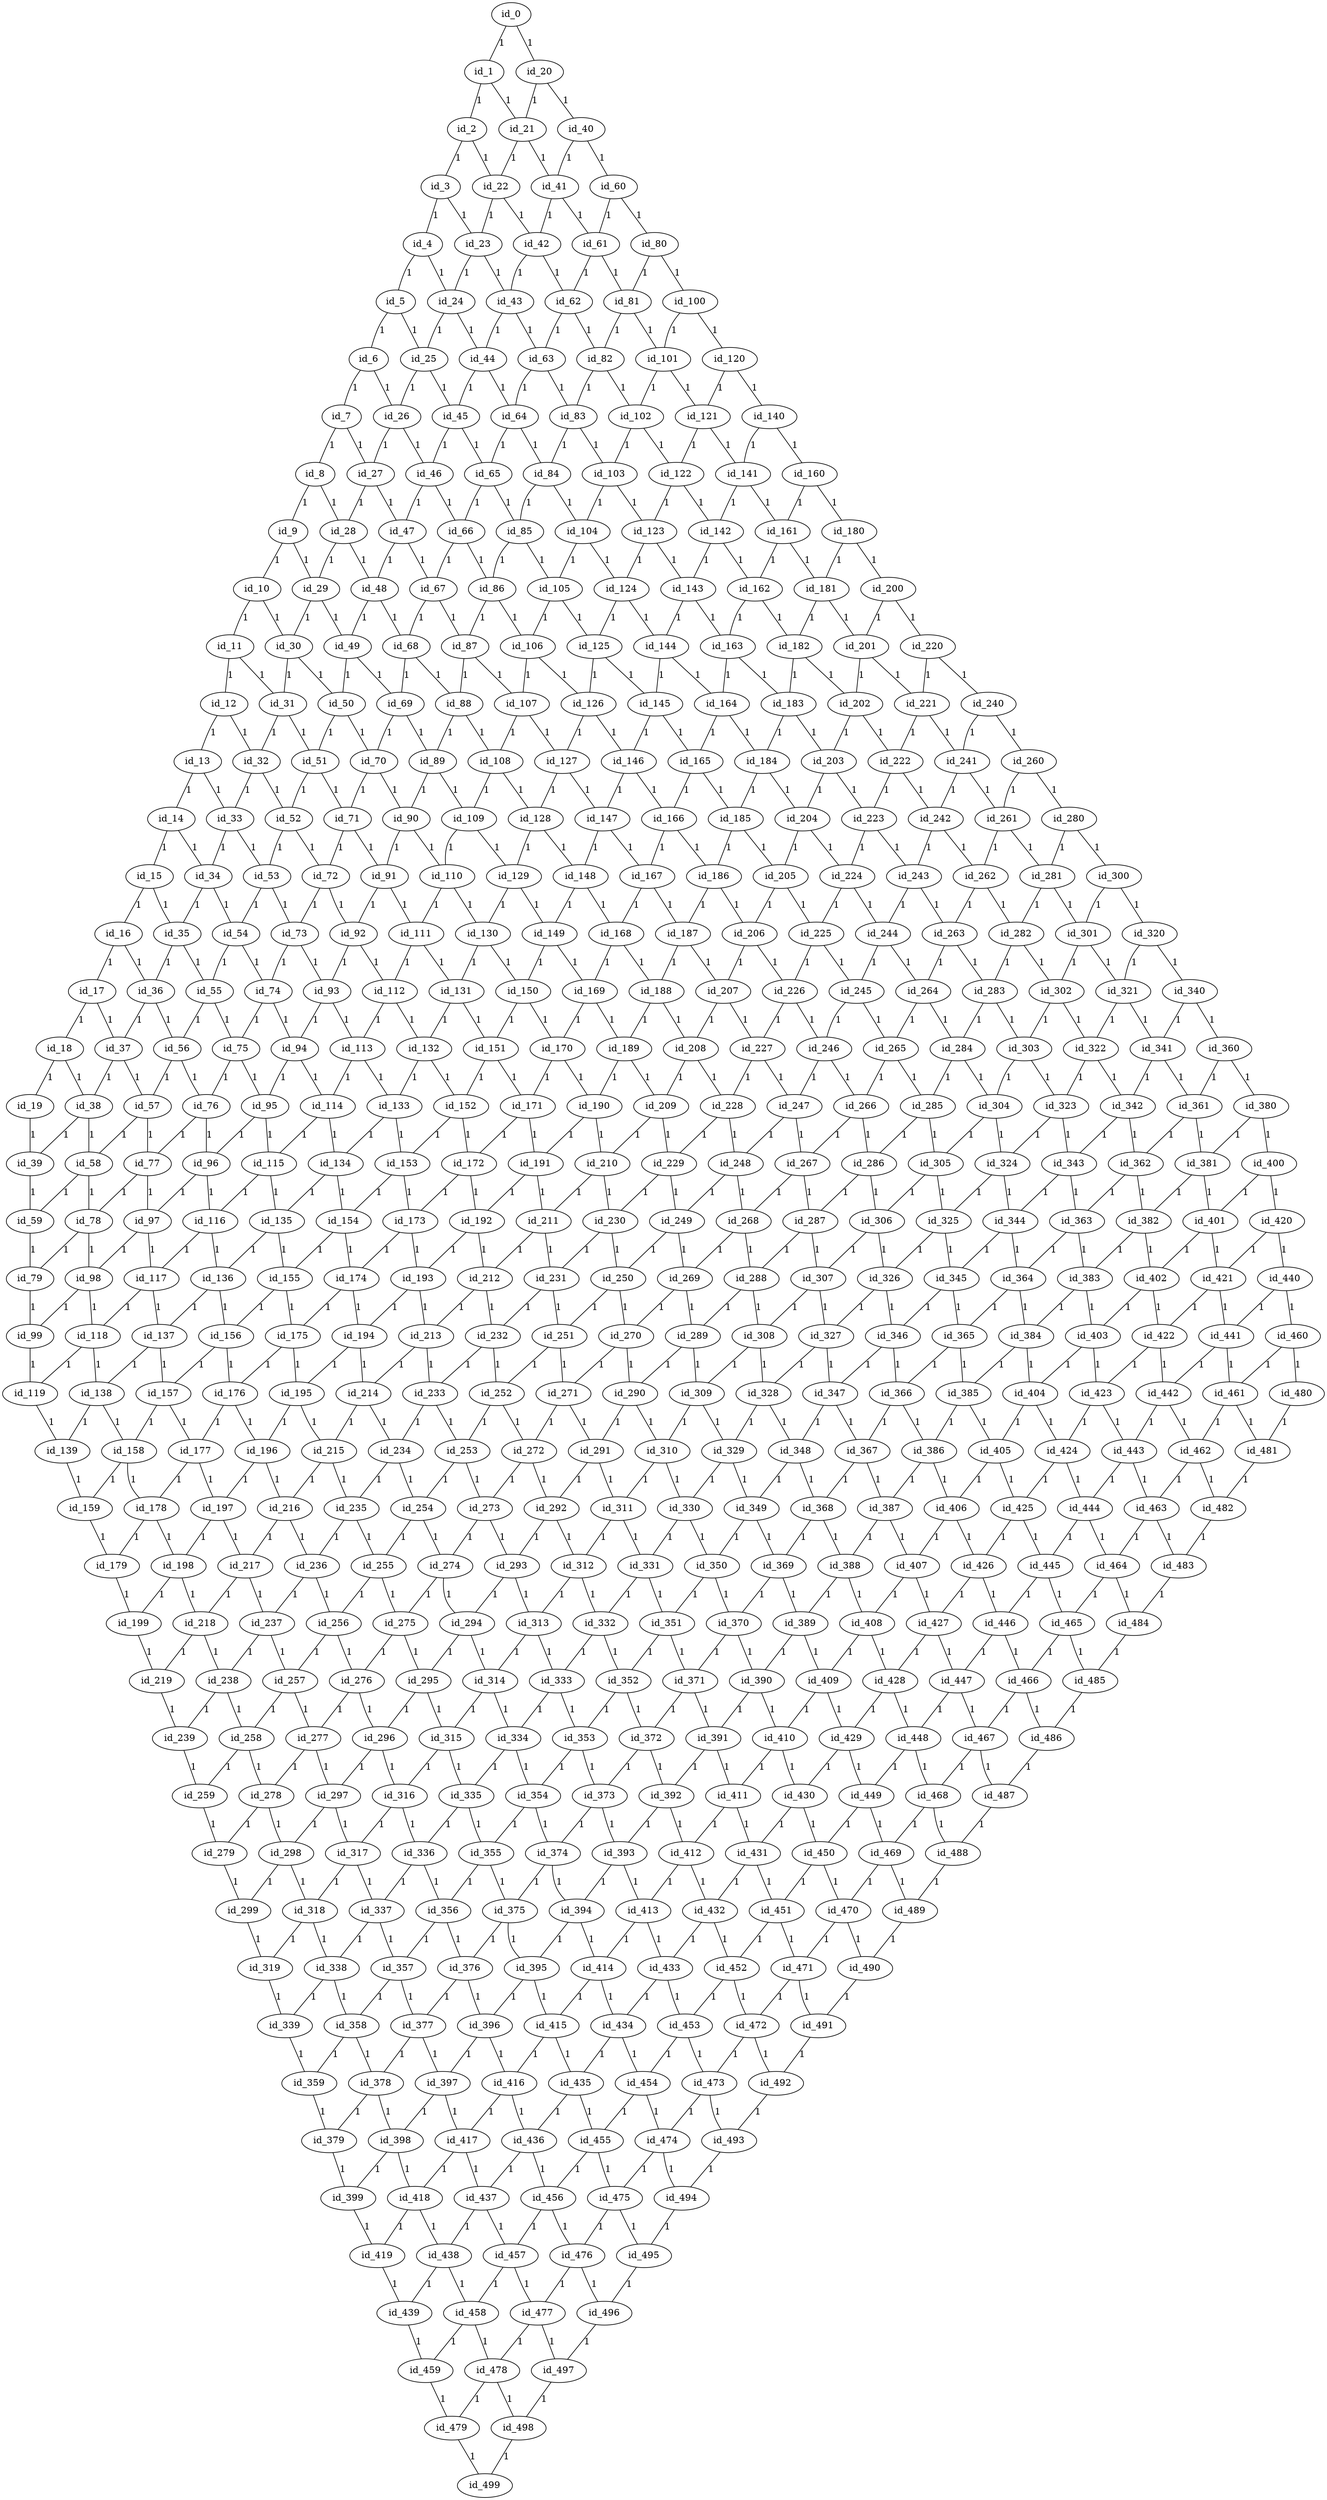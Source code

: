 graph GR{
id_0;
id_1;
id_2;
id_3;
id_4;
id_5;
id_6;
id_7;
id_8;
id_9;
id_10;
id_11;
id_12;
id_13;
id_14;
id_15;
id_16;
id_17;
id_18;
id_19;
id_20;
id_21;
id_22;
id_23;
id_24;
id_25;
id_26;
id_27;
id_28;
id_29;
id_30;
id_31;
id_32;
id_33;
id_34;
id_35;
id_36;
id_37;
id_38;
id_39;
id_40;
id_41;
id_42;
id_43;
id_44;
id_45;
id_46;
id_47;
id_48;
id_49;
id_50;
id_51;
id_52;
id_53;
id_54;
id_55;
id_56;
id_57;
id_58;
id_59;
id_60;
id_61;
id_62;
id_63;
id_64;
id_65;
id_66;
id_67;
id_68;
id_69;
id_70;
id_71;
id_72;
id_73;
id_74;
id_75;
id_76;
id_77;
id_78;
id_79;
id_80;
id_81;
id_82;
id_83;
id_84;
id_85;
id_86;
id_87;
id_88;
id_89;
id_90;
id_91;
id_92;
id_93;
id_94;
id_95;
id_96;
id_97;
id_98;
id_99;
id_100;
id_101;
id_102;
id_103;
id_104;
id_105;
id_106;
id_107;
id_108;
id_109;
id_110;
id_111;
id_112;
id_113;
id_114;
id_115;
id_116;
id_117;
id_118;
id_119;
id_120;
id_121;
id_122;
id_123;
id_124;
id_125;
id_126;
id_127;
id_128;
id_129;
id_130;
id_131;
id_132;
id_133;
id_134;
id_135;
id_136;
id_137;
id_138;
id_139;
id_140;
id_141;
id_142;
id_143;
id_144;
id_145;
id_146;
id_147;
id_148;
id_149;
id_150;
id_151;
id_152;
id_153;
id_154;
id_155;
id_156;
id_157;
id_158;
id_159;
id_160;
id_161;
id_162;
id_163;
id_164;
id_165;
id_166;
id_167;
id_168;
id_169;
id_170;
id_171;
id_172;
id_173;
id_174;
id_175;
id_176;
id_177;
id_178;
id_179;
id_180;
id_181;
id_182;
id_183;
id_184;
id_185;
id_186;
id_187;
id_188;
id_189;
id_190;
id_191;
id_192;
id_193;
id_194;
id_195;
id_196;
id_197;
id_198;
id_199;
id_200;
id_201;
id_202;
id_203;
id_204;
id_205;
id_206;
id_207;
id_208;
id_209;
id_210;
id_211;
id_212;
id_213;
id_214;
id_215;
id_216;
id_217;
id_218;
id_219;
id_220;
id_221;
id_222;
id_223;
id_224;
id_225;
id_226;
id_227;
id_228;
id_229;
id_230;
id_231;
id_232;
id_233;
id_234;
id_235;
id_236;
id_237;
id_238;
id_239;
id_240;
id_241;
id_242;
id_243;
id_244;
id_245;
id_246;
id_247;
id_248;
id_249;
id_250;
id_251;
id_252;
id_253;
id_254;
id_255;
id_256;
id_257;
id_258;
id_259;
id_260;
id_261;
id_262;
id_263;
id_264;
id_265;
id_266;
id_267;
id_268;
id_269;
id_270;
id_271;
id_272;
id_273;
id_274;
id_275;
id_276;
id_277;
id_278;
id_279;
id_280;
id_281;
id_282;
id_283;
id_284;
id_285;
id_286;
id_287;
id_288;
id_289;
id_290;
id_291;
id_292;
id_293;
id_294;
id_295;
id_296;
id_297;
id_298;
id_299;
id_300;
id_301;
id_302;
id_303;
id_304;
id_305;
id_306;
id_307;
id_308;
id_309;
id_310;
id_311;
id_312;
id_313;
id_314;
id_315;
id_316;
id_317;
id_318;
id_319;
id_320;
id_321;
id_322;
id_323;
id_324;
id_325;
id_326;
id_327;
id_328;
id_329;
id_330;
id_331;
id_332;
id_333;
id_334;
id_335;
id_336;
id_337;
id_338;
id_339;
id_340;
id_341;
id_342;
id_343;
id_344;
id_345;
id_346;
id_347;
id_348;
id_349;
id_350;
id_351;
id_352;
id_353;
id_354;
id_355;
id_356;
id_357;
id_358;
id_359;
id_360;
id_361;
id_362;
id_363;
id_364;
id_365;
id_366;
id_367;
id_368;
id_369;
id_370;
id_371;
id_372;
id_373;
id_374;
id_375;
id_376;
id_377;
id_378;
id_379;
id_380;
id_381;
id_382;
id_383;
id_384;
id_385;
id_386;
id_387;
id_388;
id_389;
id_390;
id_391;
id_392;
id_393;
id_394;
id_395;
id_396;
id_397;
id_398;
id_399;
id_400;
id_401;
id_402;
id_403;
id_404;
id_405;
id_406;
id_407;
id_408;
id_409;
id_410;
id_411;
id_412;
id_413;
id_414;
id_415;
id_416;
id_417;
id_418;
id_419;
id_420;
id_421;
id_422;
id_423;
id_424;
id_425;
id_426;
id_427;
id_428;
id_429;
id_430;
id_431;
id_432;
id_433;
id_434;
id_435;
id_436;
id_437;
id_438;
id_439;
id_440;
id_441;
id_442;
id_443;
id_444;
id_445;
id_446;
id_447;
id_448;
id_449;
id_450;
id_451;
id_452;
id_453;
id_454;
id_455;
id_456;
id_457;
id_458;
id_459;
id_460;
id_461;
id_462;
id_463;
id_464;
id_465;
id_466;
id_467;
id_468;
id_469;
id_470;
id_471;
id_472;
id_473;
id_474;
id_475;
id_476;
id_477;
id_478;
id_479;
id_480;
id_481;
id_482;
id_483;
id_484;
id_485;
id_486;
id_487;
id_488;
id_489;
id_490;
id_491;
id_492;
id_493;
id_494;
id_495;
id_496;
id_497;
id_498;
id_499;
id_0--id_1[label=1];
id_1--id_2[label=1];
id_2--id_3[label=1];
id_3--id_4[label=1];
id_4--id_5[label=1];
id_5--id_6[label=1];
id_6--id_7[label=1];
id_7--id_8[label=1];
id_8--id_9[label=1];
id_9--id_10[label=1];
id_10--id_11[label=1];
id_11--id_12[label=1];
id_12--id_13[label=1];
id_13--id_14[label=1];
id_14--id_15[label=1];
id_15--id_16[label=1];
id_16--id_17[label=1];
id_17--id_18[label=1];
id_18--id_19[label=1];
id_20--id_21[label=1];
id_21--id_22[label=1];
id_22--id_23[label=1];
id_23--id_24[label=1];
id_24--id_25[label=1];
id_25--id_26[label=1];
id_26--id_27[label=1];
id_27--id_28[label=1];
id_28--id_29[label=1];
id_29--id_30[label=1];
id_30--id_31[label=1];
id_31--id_32[label=1];
id_32--id_33[label=1];
id_33--id_34[label=1];
id_34--id_35[label=1];
id_35--id_36[label=1];
id_36--id_37[label=1];
id_37--id_38[label=1];
id_38--id_39[label=1];
id_40--id_41[label=1];
id_41--id_42[label=1];
id_42--id_43[label=1];
id_43--id_44[label=1];
id_44--id_45[label=1];
id_45--id_46[label=1];
id_46--id_47[label=1];
id_47--id_48[label=1];
id_48--id_49[label=1];
id_49--id_50[label=1];
id_50--id_51[label=1];
id_51--id_52[label=1];
id_52--id_53[label=1];
id_53--id_54[label=1];
id_54--id_55[label=1];
id_55--id_56[label=1];
id_56--id_57[label=1];
id_57--id_58[label=1];
id_58--id_59[label=1];
id_60--id_61[label=1];
id_61--id_62[label=1];
id_62--id_63[label=1];
id_63--id_64[label=1];
id_64--id_65[label=1];
id_65--id_66[label=1];
id_66--id_67[label=1];
id_67--id_68[label=1];
id_68--id_69[label=1];
id_69--id_70[label=1];
id_70--id_71[label=1];
id_71--id_72[label=1];
id_72--id_73[label=1];
id_73--id_74[label=1];
id_74--id_75[label=1];
id_75--id_76[label=1];
id_76--id_77[label=1];
id_77--id_78[label=1];
id_78--id_79[label=1];
id_80--id_81[label=1];
id_81--id_82[label=1];
id_82--id_83[label=1];
id_83--id_84[label=1];
id_84--id_85[label=1];
id_85--id_86[label=1];
id_86--id_87[label=1];
id_87--id_88[label=1];
id_88--id_89[label=1];
id_89--id_90[label=1];
id_90--id_91[label=1];
id_91--id_92[label=1];
id_92--id_93[label=1];
id_93--id_94[label=1];
id_94--id_95[label=1];
id_95--id_96[label=1];
id_96--id_97[label=1];
id_97--id_98[label=1];
id_98--id_99[label=1];
id_100--id_101[label=1];
id_101--id_102[label=1];
id_102--id_103[label=1];
id_103--id_104[label=1];
id_104--id_105[label=1];
id_105--id_106[label=1];
id_106--id_107[label=1];
id_107--id_108[label=1];
id_108--id_109[label=1];
id_109--id_110[label=1];
id_110--id_111[label=1];
id_111--id_112[label=1];
id_112--id_113[label=1];
id_113--id_114[label=1];
id_114--id_115[label=1];
id_115--id_116[label=1];
id_116--id_117[label=1];
id_117--id_118[label=1];
id_118--id_119[label=1];
id_120--id_121[label=1];
id_121--id_122[label=1];
id_122--id_123[label=1];
id_123--id_124[label=1];
id_124--id_125[label=1];
id_125--id_126[label=1];
id_126--id_127[label=1];
id_127--id_128[label=1];
id_128--id_129[label=1];
id_129--id_130[label=1];
id_130--id_131[label=1];
id_131--id_132[label=1];
id_132--id_133[label=1];
id_133--id_134[label=1];
id_134--id_135[label=1];
id_135--id_136[label=1];
id_136--id_137[label=1];
id_137--id_138[label=1];
id_138--id_139[label=1];
id_140--id_141[label=1];
id_141--id_142[label=1];
id_142--id_143[label=1];
id_143--id_144[label=1];
id_144--id_145[label=1];
id_145--id_146[label=1];
id_146--id_147[label=1];
id_147--id_148[label=1];
id_148--id_149[label=1];
id_149--id_150[label=1];
id_150--id_151[label=1];
id_151--id_152[label=1];
id_152--id_153[label=1];
id_153--id_154[label=1];
id_154--id_155[label=1];
id_155--id_156[label=1];
id_156--id_157[label=1];
id_157--id_158[label=1];
id_158--id_159[label=1];
id_160--id_161[label=1];
id_161--id_162[label=1];
id_162--id_163[label=1];
id_163--id_164[label=1];
id_164--id_165[label=1];
id_165--id_166[label=1];
id_166--id_167[label=1];
id_167--id_168[label=1];
id_168--id_169[label=1];
id_169--id_170[label=1];
id_170--id_171[label=1];
id_171--id_172[label=1];
id_172--id_173[label=1];
id_173--id_174[label=1];
id_174--id_175[label=1];
id_175--id_176[label=1];
id_176--id_177[label=1];
id_177--id_178[label=1];
id_178--id_179[label=1];
id_180--id_181[label=1];
id_181--id_182[label=1];
id_182--id_183[label=1];
id_183--id_184[label=1];
id_184--id_185[label=1];
id_185--id_186[label=1];
id_186--id_187[label=1];
id_187--id_188[label=1];
id_188--id_189[label=1];
id_189--id_190[label=1];
id_190--id_191[label=1];
id_191--id_192[label=1];
id_192--id_193[label=1];
id_193--id_194[label=1];
id_194--id_195[label=1];
id_195--id_196[label=1];
id_196--id_197[label=1];
id_197--id_198[label=1];
id_198--id_199[label=1];
id_200--id_201[label=1];
id_201--id_202[label=1];
id_202--id_203[label=1];
id_203--id_204[label=1];
id_204--id_205[label=1];
id_205--id_206[label=1];
id_206--id_207[label=1];
id_207--id_208[label=1];
id_208--id_209[label=1];
id_209--id_210[label=1];
id_210--id_211[label=1];
id_211--id_212[label=1];
id_212--id_213[label=1];
id_213--id_214[label=1];
id_214--id_215[label=1];
id_215--id_216[label=1];
id_216--id_217[label=1];
id_217--id_218[label=1];
id_218--id_219[label=1];
id_220--id_221[label=1];
id_221--id_222[label=1];
id_222--id_223[label=1];
id_223--id_224[label=1];
id_224--id_225[label=1];
id_225--id_226[label=1];
id_226--id_227[label=1];
id_227--id_228[label=1];
id_228--id_229[label=1];
id_229--id_230[label=1];
id_230--id_231[label=1];
id_231--id_232[label=1];
id_232--id_233[label=1];
id_233--id_234[label=1];
id_234--id_235[label=1];
id_235--id_236[label=1];
id_236--id_237[label=1];
id_237--id_238[label=1];
id_238--id_239[label=1];
id_240--id_241[label=1];
id_241--id_242[label=1];
id_242--id_243[label=1];
id_243--id_244[label=1];
id_244--id_245[label=1];
id_245--id_246[label=1];
id_246--id_247[label=1];
id_247--id_248[label=1];
id_248--id_249[label=1];
id_249--id_250[label=1];
id_250--id_251[label=1];
id_251--id_252[label=1];
id_252--id_253[label=1];
id_253--id_254[label=1];
id_254--id_255[label=1];
id_255--id_256[label=1];
id_256--id_257[label=1];
id_257--id_258[label=1];
id_258--id_259[label=1];
id_260--id_261[label=1];
id_261--id_262[label=1];
id_262--id_263[label=1];
id_263--id_264[label=1];
id_264--id_265[label=1];
id_265--id_266[label=1];
id_266--id_267[label=1];
id_267--id_268[label=1];
id_268--id_269[label=1];
id_269--id_270[label=1];
id_270--id_271[label=1];
id_271--id_272[label=1];
id_272--id_273[label=1];
id_273--id_274[label=1];
id_274--id_275[label=1];
id_275--id_276[label=1];
id_276--id_277[label=1];
id_277--id_278[label=1];
id_278--id_279[label=1];
id_280--id_281[label=1];
id_281--id_282[label=1];
id_282--id_283[label=1];
id_283--id_284[label=1];
id_284--id_285[label=1];
id_285--id_286[label=1];
id_286--id_287[label=1];
id_287--id_288[label=1];
id_288--id_289[label=1];
id_289--id_290[label=1];
id_290--id_291[label=1];
id_291--id_292[label=1];
id_292--id_293[label=1];
id_293--id_294[label=1];
id_294--id_295[label=1];
id_295--id_296[label=1];
id_296--id_297[label=1];
id_297--id_298[label=1];
id_298--id_299[label=1];
id_300--id_301[label=1];
id_301--id_302[label=1];
id_302--id_303[label=1];
id_303--id_304[label=1];
id_304--id_305[label=1];
id_305--id_306[label=1];
id_306--id_307[label=1];
id_307--id_308[label=1];
id_308--id_309[label=1];
id_309--id_310[label=1];
id_310--id_311[label=1];
id_311--id_312[label=1];
id_312--id_313[label=1];
id_313--id_314[label=1];
id_314--id_315[label=1];
id_315--id_316[label=1];
id_316--id_317[label=1];
id_317--id_318[label=1];
id_318--id_319[label=1];
id_320--id_321[label=1];
id_321--id_322[label=1];
id_322--id_323[label=1];
id_323--id_324[label=1];
id_324--id_325[label=1];
id_325--id_326[label=1];
id_326--id_327[label=1];
id_327--id_328[label=1];
id_328--id_329[label=1];
id_329--id_330[label=1];
id_330--id_331[label=1];
id_331--id_332[label=1];
id_332--id_333[label=1];
id_333--id_334[label=1];
id_334--id_335[label=1];
id_335--id_336[label=1];
id_336--id_337[label=1];
id_337--id_338[label=1];
id_338--id_339[label=1];
id_340--id_341[label=1];
id_341--id_342[label=1];
id_342--id_343[label=1];
id_343--id_344[label=1];
id_344--id_345[label=1];
id_345--id_346[label=1];
id_346--id_347[label=1];
id_347--id_348[label=1];
id_348--id_349[label=1];
id_349--id_350[label=1];
id_350--id_351[label=1];
id_351--id_352[label=1];
id_352--id_353[label=1];
id_353--id_354[label=1];
id_354--id_355[label=1];
id_355--id_356[label=1];
id_356--id_357[label=1];
id_357--id_358[label=1];
id_358--id_359[label=1];
id_360--id_361[label=1];
id_361--id_362[label=1];
id_362--id_363[label=1];
id_363--id_364[label=1];
id_364--id_365[label=1];
id_365--id_366[label=1];
id_366--id_367[label=1];
id_367--id_368[label=1];
id_368--id_369[label=1];
id_369--id_370[label=1];
id_370--id_371[label=1];
id_371--id_372[label=1];
id_372--id_373[label=1];
id_373--id_374[label=1];
id_374--id_375[label=1];
id_375--id_376[label=1];
id_376--id_377[label=1];
id_377--id_378[label=1];
id_378--id_379[label=1];
id_380--id_381[label=1];
id_381--id_382[label=1];
id_382--id_383[label=1];
id_383--id_384[label=1];
id_384--id_385[label=1];
id_385--id_386[label=1];
id_386--id_387[label=1];
id_387--id_388[label=1];
id_388--id_389[label=1];
id_389--id_390[label=1];
id_390--id_391[label=1];
id_391--id_392[label=1];
id_392--id_393[label=1];
id_393--id_394[label=1];
id_394--id_395[label=1];
id_395--id_396[label=1];
id_396--id_397[label=1];
id_397--id_398[label=1];
id_398--id_399[label=1];
id_400--id_401[label=1];
id_401--id_402[label=1];
id_402--id_403[label=1];
id_403--id_404[label=1];
id_404--id_405[label=1];
id_405--id_406[label=1];
id_406--id_407[label=1];
id_407--id_408[label=1];
id_408--id_409[label=1];
id_409--id_410[label=1];
id_410--id_411[label=1];
id_411--id_412[label=1];
id_412--id_413[label=1];
id_413--id_414[label=1];
id_414--id_415[label=1];
id_415--id_416[label=1];
id_416--id_417[label=1];
id_417--id_418[label=1];
id_418--id_419[label=1];
id_420--id_421[label=1];
id_421--id_422[label=1];
id_422--id_423[label=1];
id_423--id_424[label=1];
id_424--id_425[label=1];
id_425--id_426[label=1];
id_426--id_427[label=1];
id_427--id_428[label=1];
id_428--id_429[label=1];
id_429--id_430[label=1];
id_430--id_431[label=1];
id_431--id_432[label=1];
id_432--id_433[label=1];
id_433--id_434[label=1];
id_434--id_435[label=1];
id_435--id_436[label=1];
id_436--id_437[label=1];
id_437--id_438[label=1];
id_438--id_439[label=1];
id_440--id_441[label=1];
id_441--id_442[label=1];
id_442--id_443[label=1];
id_443--id_444[label=1];
id_444--id_445[label=1];
id_445--id_446[label=1];
id_446--id_447[label=1];
id_447--id_448[label=1];
id_448--id_449[label=1];
id_449--id_450[label=1];
id_450--id_451[label=1];
id_451--id_452[label=1];
id_452--id_453[label=1];
id_453--id_454[label=1];
id_454--id_455[label=1];
id_455--id_456[label=1];
id_456--id_457[label=1];
id_457--id_458[label=1];
id_458--id_459[label=1];
id_460--id_461[label=1];
id_461--id_462[label=1];
id_462--id_463[label=1];
id_463--id_464[label=1];
id_464--id_465[label=1];
id_465--id_466[label=1];
id_466--id_467[label=1];
id_467--id_468[label=1];
id_468--id_469[label=1];
id_469--id_470[label=1];
id_470--id_471[label=1];
id_471--id_472[label=1];
id_472--id_473[label=1];
id_473--id_474[label=1];
id_474--id_475[label=1];
id_475--id_476[label=1];
id_476--id_477[label=1];
id_477--id_478[label=1];
id_478--id_479[label=1];
id_480--id_481[label=1];
id_481--id_482[label=1];
id_482--id_483[label=1];
id_483--id_484[label=1];
id_484--id_485[label=1];
id_485--id_486[label=1];
id_486--id_487[label=1];
id_487--id_488[label=1];
id_488--id_489[label=1];
id_489--id_490[label=1];
id_490--id_491[label=1];
id_491--id_492[label=1];
id_492--id_493[label=1];
id_493--id_494[label=1];
id_494--id_495[label=1];
id_495--id_496[label=1];
id_496--id_497[label=1];
id_497--id_498[label=1];
id_498--id_499[label=1];
id_0--id_20[label=1];
id_1--id_21[label=1];
id_2--id_22[label=1];
id_3--id_23[label=1];
id_4--id_24[label=1];
id_5--id_25[label=1];
id_6--id_26[label=1];
id_7--id_27[label=1];
id_8--id_28[label=1];
id_9--id_29[label=1];
id_10--id_30[label=1];
id_11--id_31[label=1];
id_12--id_32[label=1];
id_13--id_33[label=1];
id_14--id_34[label=1];
id_15--id_35[label=1];
id_16--id_36[label=1];
id_17--id_37[label=1];
id_18--id_38[label=1];
id_19--id_39[label=1];
id_20--id_40[label=1];
id_21--id_41[label=1];
id_22--id_42[label=1];
id_23--id_43[label=1];
id_24--id_44[label=1];
id_25--id_45[label=1];
id_26--id_46[label=1];
id_27--id_47[label=1];
id_28--id_48[label=1];
id_29--id_49[label=1];
id_30--id_50[label=1];
id_31--id_51[label=1];
id_32--id_52[label=1];
id_33--id_53[label=1];
id_34--id_54[label=1];
id_35--id_55[label=1];
id_36--id_56[label=1];
id_37--id_57[label=1];
id_38--id_58[label=1];
id_39--id_59[label=1];
id_40--id_60[label=1];
id_41--id_61[label=1];
id_42--id_62[label=1];
id_43--id_63[label=1];
id_44--id_64[label=1];
id_45--id_65[label=1];
id_46--id_66[label=1];
id_47--id_67[label=1];
id_48--id_68[label=1];
id_49--id_69[label=1];
id_50--id_70[label=1];
id_51--id_71[label=1];
id_52--id_72[label=1];
id_53--id_73[label=1];
id_54--id_74[label=1];
id_55--id_75[label=1];
id_56--id_76[label=1];
id_57--id_77[label=1];
id_58--id_78[label=1];
id_59--id_79[label=1];
id_60--id_80[label=1];
id_61--id_81[label=1];
id_62--id_82[label=1];
id_63--id_83[label=1];
id_64--id_84[label=1];
id_65--id_85[label=1];
id_66--id_86[label=1];
id_67--id_87[label=1];
id_68--id_88[label=1];
id_69--id_89[label=1];
id_70--id_90[label=1];
id_71--id_91[label=1];
id_72--id_92[label=1];
id_73--id_93[label=1];
id_74--id_94[label=1];
id_75--id_95[label=1];
id_76--id_96[label=1];
id_77--id_97[label=1];
id_78--id_98[label=1];
id_79--id_99[label=1];
id_80--id_100[label=1];
id_81--id_101[label=1];
id_82--id_102[label=1];
id_83--id_103[label=1];
id_84--id_104[label=1];
id_85--id_105[label=1];
id_86--id_106[label=1];
id_87--id_107[label=1];
id_88--id_108[label=1];
id_89--id_109[label=1];
id_90--id_110[label=1];
id_91--id_111[label=1];
id_92--id_112[label=1];
id_93--id_113[label=1];
id_94--id_114[label=1];
id_95--id_115[label=1];
id_96--id_116[label=1];
id_97--id_117[label=1];
id_98--id_118[label=1];
id_99--id_119[label=1];
id_100--id_120[label=1];
id_101--id_121[label=1];
id_102--id_122[label=1];
id_103--id_123[label=1];
id_104--id_124[label=1];
id_105--id_125[label=1];
id_106--id_126[label=1];
id_107--id_127[label=1];
id_108--id_128[label=1];
id_109--id_129[label=1];
id_110--id_130[label=1];
id_111--id_131[label=1];
id_112--id_132[label=1];
id_113--id_133[label=1];
id_114--id_134[label=1];
id_115--id_135[label=1];
id_116--id_136[label=1];
id_117--id_137[label=1];
id_118--id_138[label=1];
id_119--id_139[label=1];
id_120--id_140[label=1];
id_121--id_141[label=1];
id_122--id_142[label=1];
id_123--id_143[label=1];
id_124--id_144[label=1];
id_125--id_145[label=1];
id_126--id_146[label=1];
id_127--id_147[label=1];
id_128--id_148[label=1];
id_129--id_149[label=1];
id_130--id_150[label=1];
id_131--id_151[label=1];
id_132--id_152[label=1];
id_133--id_153[label=1];
id_134--id_154[label=1];
id_135--id_155[label=1];
id_136--id_156[label=1];
id_137--id_157[label=1];
id_138--id_158[label=1];
id_139--id_159[label=1];
id_140--id_160[label=1];
id_141--id_161[label=1];
id_142--id_162[label=1];
id_143--id_163[label=1];
id_144--id_164[label=1];
id_145--id_165[label=1];
id_146--id_166[label=1];
id_147--id_167[label=1];
id_148--id_168[label=1];
id_149--id_169[label=1];
id_150--id_170[label=1];
id_151--id_171[label=1];
id_152--id_172[label=1];
id_153--id_173[label=1];
id_154--id_174[label=1];
id_155--id_175[label=1];
id_156--id_176[label=1];
id_157--id_177[label=1];
id_158--id_178[label=1];
id_159--id_179[label=1];
id_160--id_180[label=1];
id_161--id_181[label=1];
id_162--id_182[label=1];
id_163--id_183[label=1];
id_164--id_184[label=1];
id_165--id_185[label=1];
id_166--id_186[label=1];
id_167--id_187[label=1];
id_168--id_188[label=1];
id_169--id_189[label=1];
id_170--id_190[label=1];
id_171--id_191[label=1];
id_172--id_192[label=1];
id_173--id_193[label=1];
id_174--id_194[label=1];
id_175--id_195[label=1];
id_176--id_196[label=1];
id_177--id_197[label=1];
id_178--id_198[label=1];
id_179--id_199[label=1];
id_180--id_200[label=1];
id_181--id_201[label=1];
id_182--id_202[label=1];
id_183--id_203[label=1];
id_184--id_204[label=1];
id_185--id_205[label=1];
id_186--id_206[label=1];
id_187--id_207[label=1];
id_188--id_208[label=1];
id_189--id_209[label=1];
id_190--id_210[label=1];
id_191--id_211[label=1];
id_192--id_212[label=1];
id_193--id_213[label=1];
id_194--id_214[label=1];
id_195--id_215[label=1];
id_196--id_216[label=1];
id_197--id_217[label=1];
id_198--id_218[label=1];
id_199--id_219[label=1];
id_200--id_220[label=1];
id_201--id_221[label=1];
id_202--id_222[label=1];
id_203--id_223[label=1];
id_204--id_224[label=1];
id_205--id_225[label=1];
id_206--id_226[label=1];
id_207--id_227[label=1];
id_208--id_228[label=1];
id_209--id_229[label=1];
id_210--id_230[label=1];
id_211--id_231[label=1];
id_212--id_232[label=1];
id_213--id_233[label=1];
id_214--id_234[label=1];
id_215--id_235[label=1];
id_216--id_236[label=1];
id_217--id_237[label=1];
id_218--id_238[label=1];
id_219--id_239[label=1];
id_220--id_240[label=1];
id_221--id_241[label=1];
id_222--id_242[label=1];
id_223--id_243[label=1];
id_224--id_244[label=1];
id_225--id_245[label=1];
id_226--id_246[label=1];
id_227--id_247[label=1];
id_228--id_248[label=1];
id_229--id_249[label=1];
id_230--id_250[label=1];
id_231--id_251[label=1];
id_232--id_252[label=1];
id_233--id_253[label=1];
id_234--id_254[label=1];
id_235--id_255[label=1];
id_236--id_256[label=1];
id_237--id_257[label=1];
id_238--id_258[label=1];
id_239--id_259[label=1];
id_240--id_260[label=1];
id_241--id_261[label=1];
id_242--id_262[label=1];
id_243--id_263[label=1];
id_244--id_264[label=1];
id_245--id_265[label=1];
id_246--id_266[label=1];
id_247--id_267[label=1];
id_248--id_268[label=1];
id_249--id_269[label=1];
id_250--id_270[label=1];
id_251--id_271[label=1];
id_252--id_272[label=1];
id_253--id_273[label=1];
id_254--id_274[label=1];
id_255--id_275[label=1];
id_256--id_276[label=1];
id_257--id_277[label=1];
id_258--id_278[label=1];
id_259--id_279[label=1];
id_260--id_280[label=1];
id_261--id_281[label=1];
id_262--id_282[label=1];
id_263--id_283[label=1];
id_264--id_284[label=1];
id_265--id_285[label=1];
id_266--id_286[label=1];
id_267--id_287[label=1];
id_268--id_288[label=1];
id_269--id_289[label=1];
id_270--id_290[label=1];
id_271--id_291[label=1];
id_272--id_292[label=1];
id_273--id_293[label=1];
id_274--id_294[label=1];
id_275--id_295[label=1];
id_276--id_296[label=1];
id_277--id_297[label=1];
id_278--id_298[label=1];
id_279--id_299[label=1];
id_280--id_300[label=1];
id_281--id_301[label=1];
id_282--id_302[label=1];
id_283--id_303[label=1];
id_284--id_304[label=1];
id_285--id_305[label=1];
id_286--id_306[label=1];
id_287--id_307[label=1];
id_288--id_308[label=1];
id_289--id_309[label=1];
id_290--id_310[label=1];
id_291--id_311[label=1];
id_292--id_312[label=1];
id_293--id_313[label=1];
id_294--id_314[label=1];
id_295--id_315[label=1];
id_296--id_316[label=1];
id_297--id_317[label=1];
id_298--id_318[label=1];
id_299--id_319[label=1];
id_300--id_320[label=1];
id_301--id_321[label=1];
id_302--id_322[label=1];
id_303--id_323[label=1];
id_304--id_324[label=1];
id_305--id_325[label=1];
id_306--id_326[label=1];
id_307--id_327[label=1];
id_308--id_328[label=1];
id_309--id_329[label=1];
id_310--id_330[label=1];
id_311--id_331[label=1];
id_312--id_332[label=1];
id_313--id_333[label=1];
id_314--id_334[label=1];
id_315--id_335[label=1];
id_316--id_336[label=1];
id_317--id_337[label=1];
id_318--id_338[label=1];
id_319--id_339[label=1];
id_320--id_340[label=1];
id_321--id_341[label=1];
id_322--id_342[label=1];
id_323--id_343[label=1];
id_324--id_344[label=1];
id_325--id_345[label=1];
id_326--id_346[label=1];
id_327--id_347[label=1];
id_328--id_348[label=1];
id_329--id_349[label=1];
id_330--id_350[label=1];
id_331--id_351[label=1];
id_332--id_352[label=1];
id_333--id_353[label=1];
id_334--id_354[label=1];
id_335--id_355[label=1];
id_336--id_356[label=1];
id_337--id_357[label=1];
id_338--id_358[label=1];
id_339--id_359[label=1];
id_340--id_360[label=1];
id_341--id_361[label=1];
id_342--id_362[label=1];
id_343--id_363[label=1];
id_344--id_364[label=1];
id_345--id_365[label=1];
id_346--id_366[label=1];
id_347--id_367[label=1];
id_348--id_368[label=1];
id_349--id_369[label=1];
id_350--id_370[label=1];
id_351--id_371[label=1];
id_352--id_372[label=1];
id_353--id_373[label=1];
id_354--id_374[label=1];
id_355--id_375[label=1];
id_356--id_376[label=1];
id_357--id_377[label=1];
id_358--id_378[label=1];
id_359--id_379[label=1];
id_360--id_380[label=1];
id_361--id_381[label=1];
id_362--id_382[label=1];
id_363--id_383[label=1];
id_364--id_384[label=1];
id_365--id_385[label=1];
id_366--id_386[label=1];
id_367--id_387[label=1];
id_368--id_388[label=1];
id_369--id_389[label=1];
id_370--id_390[label=1];
id_371--id_391[label=1];
id_372--id_392[label=1];
id_373--id_393[label=1];
id_374--id_394[label=1];
id_375--id_395[label=1];
id_376--id_396[label=1];
id_377--id_397[label=1];
id_378--id_398[label=1];
id_379--id_399[label=1];
id_380--id_400[label=1];
id_381--id_401[label=1];
id_382--id_402[label=1];
id_383--id_403[label=1];
id_384--id_404[label=1];
id_385--id_405[label=1];
id_386--id_406[label=1];
id_387--id_407[label=1];
id_388--id_408[label=1];
id_389--id_409[label=1];
id_390--id_410[label=1];
id_391--id_411[label=1];
id_392--id_412[label=1];
id_393--id_413[label=1];
id_394--id_414[label=1];
id_395--id_415[label=1];
id_396--id_416[label=1];
id_397--id_417[label=1];
id_398--id_418[label=1];
id_399--id_419[label=1];
id_400--id_420[label=1];
id_401--id_421[label=1];
id_402--id_422[label=1];
id_403--id_423[label=1];
id_404--id_424[label=1];
id_405--id_425[label=1];
id_406--id_426[label=1];
id_407--id_427[label=1];
id_408--id_428[label=1];
id_409--id_429[label=1];
id_410--id_430[label=1];
id_411--id_431[label=1];
id_412--id_432[label=1];
id_413--id_433[label=1];
id_414--id_434[label=1];
id_415--id_435[label=1];
id_416--id_436[label=1];
id_417--id_437[label=1];
id_418--id_438[label=1];
id_419--id_439[label=1];
id_420--id_440[label=1];
id_421--id_441[label=1];
id_422--id_442[label=1];
id_423--id_443[label=1];
id_424--id_444[label=1];
id_425--id_445[label=1];
id_426--id_446[label=1];
id_427--id_447[label=1];
id_428--id_448[label=1];
id_429--id_449[label=1];
id_430--id_450[label=1];
id_431--id_451[label=1];
id_432--id_452[label=1];
id_433--id_453[label=1];
id_434--id_454[label=1];
id_435--id_455[label=1];
id_436--id_456[label=1];
id_437--id_457[label=1];
id_438--id_458[label=1];
id_439--id_459[label=1];
id_440--id_460[label=1];
id_441--id_461[label=1];
id_442--id_462[label=1];
id_443--id_463[label=1];
id_444--id_464[label=1];
id_445--id_465[label=1];
id_446--id_466[label=1];
id_447--id_467[label=1];
id_448--id_468[label=1];
id_449--id_469[label=1];
id_450--id_470[label=1];
id_451--id_471[label=1];
id_452--id_472[label=1];
id_453--id_473[label=1];
id_454--id_474[label=1];
id_455--id_475[label=1];
id_456--id_476[label=1];
id_457--id_477[label=1];
id_458--id_478[label=1];
id_459--id_479[label=1];
id_460--id_480[label=1];
id_461--id_481[label=1];
id_462--id_482[label=1];
id_463--id_483[label=1];
id_464--id_484[label=1];
id_465--id_485[label=1];
id_466--id_486[label=1];
id_467--id_487[label=1];
id_468--id_488[label=1];
id_469--id_489[label=1];
id_470--id_490[label=1];
id_471--id_491[label=1];
id_472--id_492[label=1];
id_473--id_493[label=1];
id_474--id_494[label=1];
id_475--id_495[label=1];
id_476--id_496[label=1];
id_477--id_497[label=1];
id_478--id_498[label=1];
id_479--id_499[label=1];
}